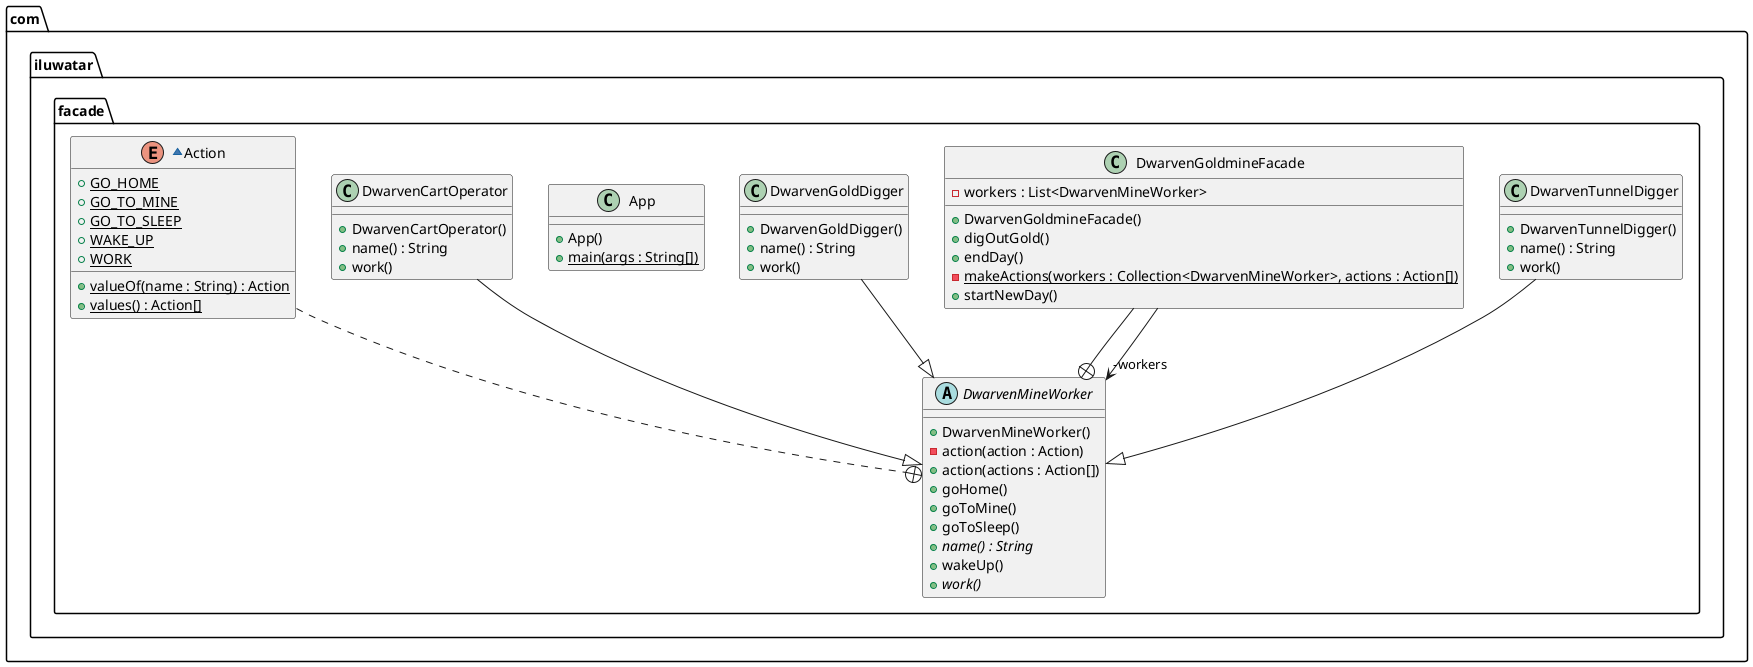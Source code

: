 @startuml
package com.iluwatar.facade {
  class DwarvenTunnelDigger {
    + DwarvenTunnelDigger()
    + name() : String
    + work()
  }
  class DwarvenGoldmineFacade {
    - workers : List<DwarvenMineWorker>
    + DwarvenGoldmineFacade()
    + digOutGold()
    + endDay()
    - makeActions(workers : Collection<DwarvenMineWorker>, actions : Action[]) {static}
    + startNewDay()
  }
  class DwarvenGoldDigger {
    + DwarvenGoldDigger()
    + name() : String
    + work()
  }
  class App {
    + App()
    + main(args : String[]) {static}
  }
  abstract class DwarvenMineWorker {
    + DwarvenMineWorker()
    - action(action : Action)
    + action(actions : Action[])
    + goHome()
    + goToMine()
    + goToSleep()
    + name() : String {abstract}
    + wakeUp()
    + work() {abstract}
  }
  class DwarvenCartOperator {
    + DwarvenCartOperator()
    + name() : String
    + work()
  }
  ~enum Action {
    + GO_HOME {static}
    + GO_TO_MINE {static}
    + GO_TO_SLEEP {static}
    + WAKE_UP {static}
    + WORK {static}
    + valueOf(name : String) : Action {static}
    + values() : Action[] {static}
  }
}
DwarvenGoldmineFacade --+ DwarvenMineWorker
DwarvenGoldmineFacade -->  "-workers" DwarvenMineWorker
Action ..+ DwarvenMineWorker
DwarvenTunnelDigger --|> DwarvenMineWorker 
DwarvenGoldDigger --|> DwarvenMineWorker 
DwarvenCartOperator --|> DwarvenMineWorker 
@enduml